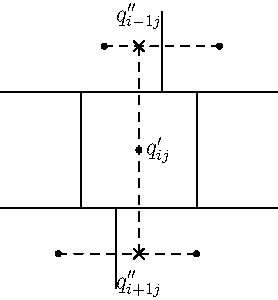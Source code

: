 import graph;
pair a, b, c, d;
pair a1, c1;
pair[] z;
real off = 0.7;

// Draw an interface and a vector at the middle
// dir is the direction of vector 
void draw_interface(pair x, pair y, pair dir, string s) {
  // Orthogonal vector
  pair dx = 0.05*(dir.y, -dir.x);

  // Square and bold
  pen p = linecap(0)+2;
  path line = x+dx--y-dx;
  draw(line, p);
  pair i = midpoint(line);
  draw(i--i-0.3*dir, Arrow);
  if (dir.x == 0) { label(s,align=N,i); }
    else { label(s,align=W,i); }
}

size(150);
//defaultpen(1);
a = (0,0);
b = (1,0);
c = (1,1);
d = (0,1);

draw(a--b--c--d--cycle);

c1 = d+0.7*(c-d);
a1 = a+0.3*(b-a);

// Draw other cells
draw(a--a-(off,0));
draw(a1--a1-(0,off));
draw(b--b+(off,0));

draw(d--d-(off,0));
draw(c1--c1+(0,off));
draw(c--c+(off,0));

// South
z.push(a+(-0.2,-0.4));
z.push(b+(0,-0.4));
// North
z.push(c+(0.2,0.4));
z.push(d+(0.2,0.4));

// Draw neighbour lines
for(int i = 0; i < z.length; ++i){ dot(z[i]);}
//label("$q_{i+1j_3}$", z[0], align=W);
draw(z[0]--z[1], dashed);
draw(z[2]--z[3], dashed);

// Draw interpolation
pair[] interp;
pair center = 0.5*(a+c);
interp.push((center.x, z[0].y));
interp.push((center.x, z[3].y));
draw(interp[0]--center--interp[1], dashed);
dot(Label("$q'_{ij}$", align=E), center);

// Custom cross
pen croix=makepen(scale(4)*cross(4,0.1))+10;
dot(Label("$q''_{i+1j}$",align=S),interp[0], croix);
dot(Label("$q''_{i-1j}$",align=N), interp[1], croix);

